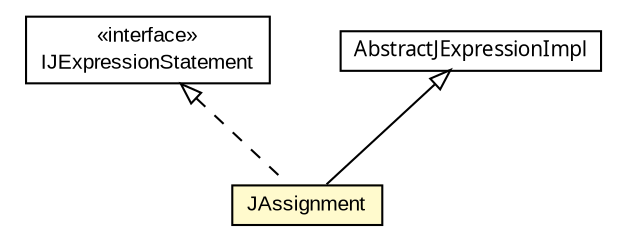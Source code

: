 #!/usr/local/bin/dot
#
# Class diagram 
# Generated by UMLGraph version 5.1 (http://www.umlgraph.org/)
#

digraph G {
	edge [fontname="arial",fontsize=10,labelfontname="arial",labelfontsize=10];
	node [fontname="arial",fontsize=10,shape=plaintext];
	nodesep=0.25;
	ranksep=0.5;
	// com.helger.jcodemodel.JAssignment
	c8324 [label=<<table title="com.helger.jcodemodel.JAssignment" border="0" cellborder="1" cellspacing="0" cellpadding="2" port="p" bgcolor="lemonChiffon" href="./JAssignment.html">
		<tr><td><table border="0" cellspacing="0" cellpadding="1">
<tr><td align="center" balign="center"> JAssignment </td></tr>
		</table></td></tr>
		</table>>, fontname="arial", fontcolor="black", fontsize=10.0];
	// com.helger.jcodemodel.IJExpressionStatement
	c8337 [label=<<table title="com.helger.jcodemodel.IJExpressionStatement" border="0" cellborder="1" cellspacing="0" cellpadding="2" port="p" href="./IJExpressionStatement.html">
		<tr><td><table border="0" cellspacing="0" cellpadding="1">
<tr><td align="center" balign="center"> &#171;interface&#187; </td></tr>
<tr><td align="center" balign="center"> IJExpressionStatement </td></tr>
		</table></td></tr>
		</table>>, fontname="arial", fontcolor="black", fontsize=10.0];
	// com.helger.jcodemodel.AbstractJExpressionImpl
	c8349 [label=<<table title="com.helger.jcodemodel.AbstractJExpressionImpl" border="0" cellborder="1" cellspacing="0" cellpadding="2" port="p" href="./AbstractJExpressionImpl.html">
		<tr><td><table border="0" cellspacing="0" cellpadding="1">
<tr><td align="center" balign="center"><font face="ariali"> AbstractJExpressionImpl </font></td></tr>
		</table></td></tr>
		</table>>, fontname="arial", fontcolor="black", fontsize=10.0];
	//com.helger.jcodemodel.JAssignment extends com.helger.jcodemodel.AbstractJExpressionImpl
	c8349:p -> c8324:p [dir=back,arrowtail=empty];
	//com.helger.jcodemodel.JAssignment implements com.helger.jcodemodel.IJExpressionStatement
	c8337:p -> c8324:p [dir=back,arrowtail=empty,style=dashed];
}

